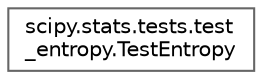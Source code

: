 digraph "Graphical Class Hierarchy"
{
 // LATEX_PDF_SIZE
  bgcolor="transparent";
  edge [fontname=Helvetica,fontsize=10,labelfontname=Helvetica,labelfontsize=10];
  node [fontname=Helvetica,fontsize=10,shape=box,height=0.2,width=0.4];
  rankdir="LR";
  Node0 [id="Node000000",label="scipy.stats.tests.test\l_entropy.TestEntropy",height=0.2,width=0.4,color="grey40", fillcolor="white", style="filled",URL="$dc/d20/classscipy_1_1stats_1_1tests_1_1test__entropy_1_1TestEntropy.html",tooltip=" "];
}
